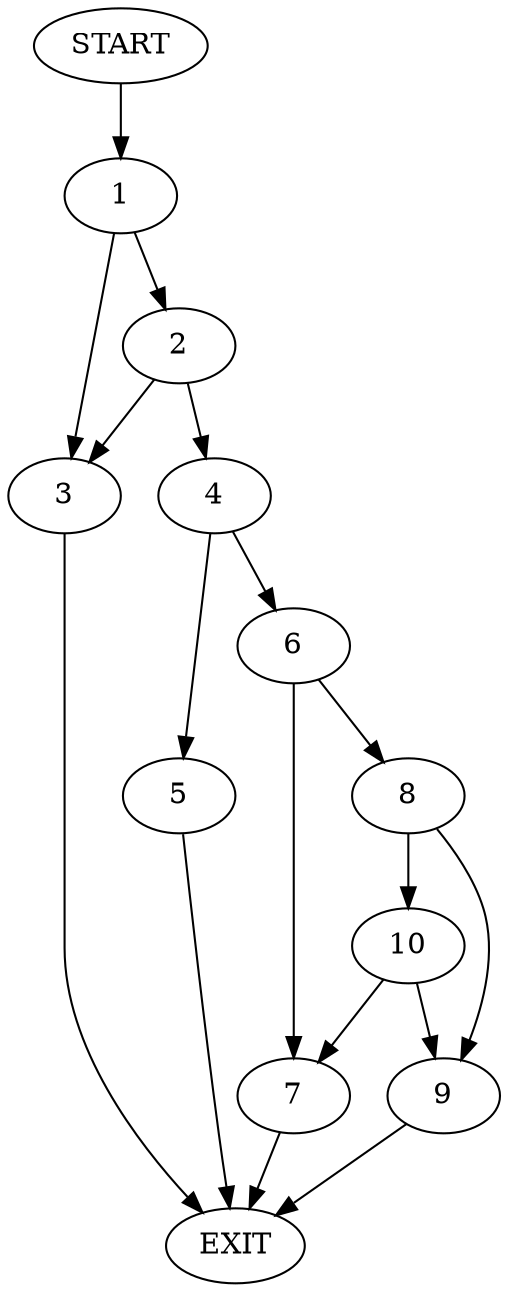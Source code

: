 digraph {
0 [label="START"]
11 [label="EXIT"]
0 -> 1
1 -> 2
1 -> 3
3 -> 11
2 -> 3
2 -> 4
4 -> 5
4 -> 6
5 -> 11
6 -> 7
6 -> 8
7 -> 11
8 -> 9
8 -> 10
9 -> 11
10 -> 9
10 -> 7
}
